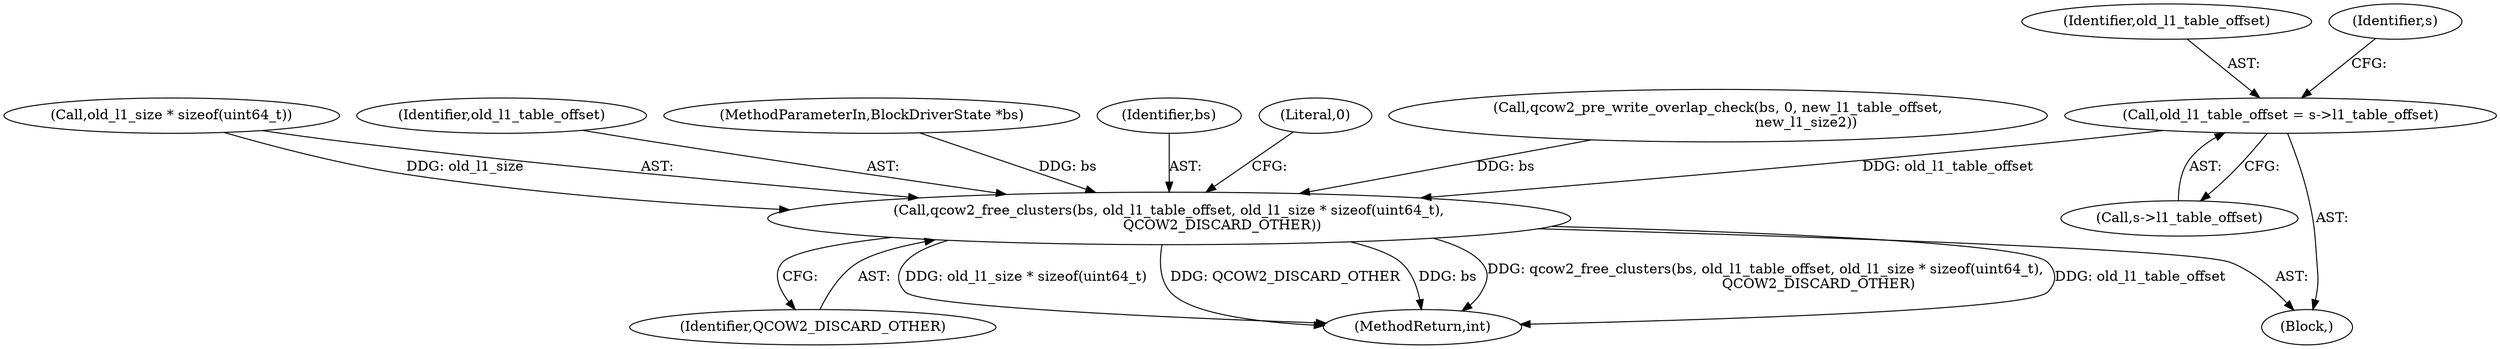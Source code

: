 digraph "0_qemu_cab60de930684c33f67d4e32c7509b567f8c445b@pointer" {
"1000347" [label="(Call,old_l1_table_offset = s->l1_table_offset)"];
"1000372" [label="(Call,qcow2_free_clusters(bs, old_l1_table_offset, old_l1_size * sizeof(uint64_t),\n                        QCOW2_DISCARD_OTHER))"];
"1000348" [label="(Identifier,old_l1_table_offset)"];
"1000375" [label="(Call,old_l1_size * sizeof(uint64_t))"];
"1000347" [label="(Call,old_l1_table_offset = s->l1_table_offset)"];
"1000108" [label="(Block,)"];
"1000354" [label="(Identifier,s)"];
"1000374" [label="(Identifier,old_l1_table_offset)"];
"1000379" [label="(Identifier,QCOW2_DISCARD_OTHER)"];
"1000105" [label="(MethodParameterIn,BlockDriverState *bs)"];
"1000373" [label="(Identifier,bs)"];
"1000372" [label="(Call,qcow2_free_clusters(bs, old_l1_table_offset, old_l1_size * sizeof(uint64_t),\n                        QCOW2_DISCARD_OTHER))"];
"1000381" [label="(Literal,0)"];
"1000349" [label="(Call,s->l1_table_offset)"];
"1000392" [label="(MethodReturn,int)"];
"1000242" [label="(Call,qcow2_pre_write_overlap_check(bs, 0, new_l1_table_offset,\n                                        new_l1_size2))"];
"1000347" -> "1000108"  [label="AST: "];
"1000347" -> "1000349"  [label="CFG: "];
"1000348" -> "1000347"  [label="AST: "];
"1000349" -> "1000347"  [label="AST: "];
"1000354" -> "1000347"  [label="CFG: "];
"1000347" -> "1000372"  [label="DDG: old_l1_table_offset"];
"1000372" -> "1000108"  [label="AST: "];
"1000372" -> "1000379"  [label="CFG: "];
"1000373" -> "1000372"  [label="AST: "];
"1000374" -> "1000372"  [label="AST: "];
"1000375" -> "1000372"  [label="AST: "];
"1000379" -> "1000372"  [label="AST: "];
"1000381" -> "1000372"  [label="CFG: "];
"1000372" -> "1000392"  [label="DDG: old_l1_size * sizeof(uint64_t)"];
"1000372" -> "1000392"  [label="DDG: QCOW2_DISCARD_OTHER"];
"1000372" -> "1000392"  [label="DDG: bs"];
"1000372" -> "1000392"  [label="DDG: qcow2_free_clusters(bs, old_l1_table_offset, old_l1_size * sizeof(uint64_t),\n                        QCOW2_DISCARD_OTHER)"];
"1000372" -> "1000392"  [label="DDG: old_l1_table_offset"];
"1000242" -> "1000372"  [label="DDG: bs"];
"1000105" -> "1000372"  [label="DDG: bs"];
"1000375" -> "1000372"  [label="DDG: old_l1_size"];
}
